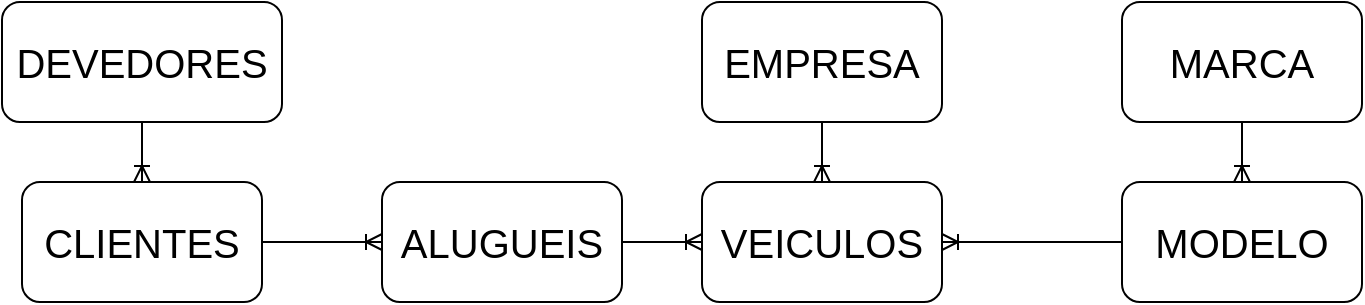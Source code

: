 <mxfile version="11.0.7" type="device"><diagram id="qBPLDYAX2U-7rexPboje" name="Conceitual"><mxGraphModel dx="1182" dy="597" grid="1" gridSize="10" guides="1" tooltips="1" connect="1" arrows="1" fold="1" page="1" pageScale="1" pageWidth="827" pageHeight="1169" math="0" shadow="0"><root><mxCell id="0"/><mxCell id="1" parent="0"/><mxCell id="7PlXuBee8EFRYJPHUJ_P-1" value="EMPRESA" style="rounded=1;whiteSpace=wrap;html=1;fontSize=20;" vertex="1" parent="1"><mxGeometry x="390" width="120" height="60" as="geometry"/></mxCell><mxCell id="7PlXuBee8EFRYJPHUJ_P-2" value="" style="fontSize=12;html=1;endArrow=ERoneToMany;exitX=0.5;exitY=1;exitDx=0;exitDy=0;entryX=0.5;entryY=0;entryDx=0;entryDy=0;elbow=vertical;" edge="1" parent="1" source="7PlXuBee8EFRYJPHUJ_P-1" target="7PlXuBee8EFRYJPHUJ_P-3"><mxGeometry width="100" height="100" relative="1" as="geometry"><mxPoint x="350" y="200" as="sourcePoint"/><mxPoint x="450" y="100" as="targetPoint"/></mxGeometry></mxCell><mxCell id="7PlXuBee8EFRYJPHUJ_P-3" value="VEICULOS" style="rounded=1;whiteSpace=wrap;html=1;fontSize=20;" vertex="1" parent="1"><mxGeometry x="390" y="90" width="120" height="60" as="geometry"/></mxCell><mxCell id="7PlXuBee8EFRYJPHUJ_P-4" value="ALUGUEIS&lt;br&gt;" style="rounded=1;whiteSpace=wrap;html=1;fontSize=20;" vertex="1" parent="1"><mxGeometry x="230" y="90" width="120" height="60" as="geometry"/></mxCell><mxCell id="7PlXuBee8EFRYJPHUJ_P-5" value="CLIENTES" style="rounded=1;whiteSpace=wrap;html=1;fontSize=20;" vertex="1" parent="1"><mxGeometry x="50" y="90" width="120" height="60" as="geometry"/></mxCell><mxCell id="7PlXuBee8EFRYJPHUJ_P-6" value="MODELO" style="rounded=1;whiteSpace=wrap;html=1;fontSize=20;" vertex="1" parent="1"><mxGeometry x="600" y="90" width="120" height="60" as="geometry"/></mxCell><mxCell id="7PlXuBee8EFRYJPHUJ_P-7" value="MARCA" style="rounded=1;whiteSpace=wrap;html=1;fontSize=20;" vertex="1" parent="1"><mxGeometry x="600" width="120" height="60" as="geometry"/></mxCell><mxCell id="7PlXuBee8EFRYJPHUJ_P-8" value="DEVEDORES" style="rounded=1;whiteSpace=wrap;html=1;fontSize=20;" vertex="1" parent="1"><mxGeometry x="40" width="140" height="60" as="geometry"/></mxCell><mxCell id="7PlXuBee8EFRYJPHUJ_P-9" value="" style="fontSize=12;html=1;endArrow=ERoneToMany;entryX=0;entryY=0.5;entryDx=0;entryDy=0;" edge="1" parent="1" target="7PlXuBee8EFRYJPHUJ_P-4"><mxGeometry width="100" height="100" relative="1" as="geometry"><mxPoint x="170" y="120" as="sourcePoint"/><mxPoint x="580" y="150" as="targetPoint"/></mxGeometry></mxCell><mxCell id="7PlXuBee8EFRYJPHUJ_P-10" value="" style="fontSize=12;html=1;endArrow=ERoneToMany;exitX=1;exitY=0.5;exitDx=0;exitDy=0;entryX=0;entryY=0.5;entryDx=0;entryDy=0;" edge="1" parent="1" source="7PlXuBee8EFRYJPHUJ_P-4" target="7PlXuBee8EFRYJPHUJ_P-3"><mxGeometry width="100" height="100" relative="1" as="geometry"><mxPoint x="590" y="340" as="sourcePoint"/><mxPoint x="413" y="274" as="targetPoint"/></mxGeometry></mxCell><mxCell id="7PlXuBee8EFRYJPHUJ_P-11" value="" style="fontSize=12;html=1;endArrow=ERoneToMany;entryX=0.5;entryY=0;entryDx=0;entryDy=0;exitX=0.5;exitY=1;exitDx=0;exitDy=0;" edge="1" parent="1" source="7PlXuBee8EFRYJPHUJ_P-7" target="7PlXuBee8EFRYJPHUJ_P-6"><mxGeometry width="100" height="100" relative="1" as="geometry"><mxPoint x="300" y="400" as="sourcePoint"/><mxPoint x="400" y="300" as="targetPoint"/></mxGeometry></mxCell><mxCell id="7PlXuBee8EFRYJPHUJ_P-12" value="" style="fontSize=12;html=1;endArrow=ERoneToMany;exitX=0.5;exitY=1;exitDx=0;exitDy=0;entryX=0.5;entryY=0;entryDx=0;entryDy=0;" edge="1" parent="1" source="7PlXuBee8EFRYJPHUJ_P-8" target="7PlXuBee8EFRYJPHUJ_P-5"><mxGeometry width="100" height="100" relative="1" as="geometry"><mxPoint x="20" y="470" as="sourcePoint"/><mxPoint x="120" y="370" as="targetPoint"/></mxGeometry></mxCell><mxCell id="7PlXuBee8EFRYJPHUJ_P-14" value="" style="fontSize=12;html=1;endArrow=ERoneToMany;exitX=0;exitY=0.5;exitDx=0;exitDy=0;elbow=vertical;entryX=1;entryY=0.5;entryDx=0;entryDy=0;" edge="1" parent="1" source="7PlXuBee8EFRYJPHUJ_P-6" target="7PlXuBee8EFRYJPHUJ_P-3"><mxGeometry width="100" height="100" relative="1" as="geometry"><mxPoint x="420" y="380" as="sourcePoint"/><mxPoint x="413" y="210" as="targetPoint"/></mxGeometry></mxCell><mxCell id="7PlXuBee8EFRYJPHUJ_P-20" style="edgeStyle=none;rounded=0;orthogonalLoop=1;jettySize=auto;html=1;exitX=1;exitY=0.5;exitDx=0;exitDy=0;fontSize=20;" edge="1" parent="1" source="7PlXuBee8EFRYJPHUJ_P-5" target="7PlXuBee8EFRYJPHUJ_P-5"><mxGeometry relative="1" as="geometry"/></mxCell></root></mxGraphModel></diagram><diagram id="f_DiHwuIHELPTcrxPigT" name="Logico"><mxGraphModel dx="1182" dy="597" grid="1" gridSize="10" guides="1" tooltips="1" connect="1" arrows="1" fold="1" page="1" pageScale="1" pageWidth="827" pageHeight="1169" math="0" shadow="0"><root><mxCell id="gKcDZoohsPB1lRexeDv3-0"/><mxCell id="gKcDZoohsPB1lRexeDv3-1" parent="gKcDZoohsPB1lRexeDv3-0"/><mxCell id="gKcDZoohsPB1lRexeDv3-2" value="Empresas" style="swimlane;fontStyle=0;childLayout=stackLayout;horizontal=1;startSize=26;fillColor=#e0e0e0;horizontalStack=0;resizeParent=1;resizeParentMax=0;resizeLast=0;collapsible=1;marginBottom=0;swimlaneFillColor=#ffffff;align=center;fontSize=14;" vertex="1" parent="gKcDZoohsPB1lRexeDv3-1"><mxGeometry width="160" height="144" as="geometry"><mxRectangle width="100" height="26" as="alternateBounds"/></mxGeometry></mxCell><mxCell id="gKcDZoohsPB1lRexeDv3-3" value="IdEmpresa: int" style="shape=partialRectangle;top=0;left=0;right=0;bottom=1;align=left;verticalAlign=middle;fillColor=none;spacingLeft=34;spacingRight=4;overflow=hidden;rotatable=0;points=[[0,0.5],[1,0.5]];portConstraint=eastwest;dropTarget=0;fontStyle=5;fontSize=12;" vertex="1" parent="gKcDZoohsPB1lRexeDv3-2"><mxGeometry y="26" width="160" height="30" as="geometry"/></mxCell><mxCell id="gKcDZoohsPB1lRexeDv3-4" value="PK" style="shape=partialRectangle;top=0;left=0;bottom=0;fillColor=none;align=left;verticalAlign=middle;spacingLeft=4;spacingRight=4;overflow=hidden;rotatable=0;points=[];portConstraint=eastwest;part=1;fontSize=12;" vertex="1" connectable="0" parent="gKcDZoohsPB1lRexeDv3-3"><mxGeometry width="30" height="30" as="geometry"/></mxCell><mxCell id="gKcDZoohsPB1lRexeDv3-5" value="Nome: string" style="shape=partialRectangle;top=0;left=0;right=0;bottom=0;align=left;verticalAlign=top;fillColor=none;spacingLeft=34;spacingRight=4;overflow=hidden;rotatable=0;points=[[0,0.5],[1,0.5]];portConstraint=eastwest;dropTarget=0;fontSize=12;" vertex="1" parent="gKcDZoohsPB1lRexeDv3-2"><mxGeometry y="56" width="160" height="26" as="geometry"/></mxCell><mxCell id="gKcDZoohsPB1lRexeDv3-6" value="" style="shape=partialRectangle;top=0;left=0;bottom=0;fillColor=none;align=left;verticalAlign=top;spacingLeft=4;spacingRight=4;overflow=hidden;rotatable=0;points=[];portConstraint=eastwest;part=1;fontSize=12;" vertex="1" connectable="0" parent="gKcDZoohsPB1lRexeDv3-5"><mxGeometry width="30" height="26" as="geometry"/></mxCell><mxCell id="gKcDZoohsPB1lRexeDv3-7" value="Endereço: string" style="shape=partialRectangle;top=0;left=0;right=0;bottom=0;align=left;verticalAlign=top;fillColor=none;spacingLeft=34;spacingRight=4;overflow=hidden;rotatable=0;points=[[0,0.5],[1,0.5]];portConstraint=eastwest;dropTarget=0;fontSize=12;" vertex="1" parent="gKcDZoohsPB1lRexeDv3-2"><mxGeometry y="82" width="160" height="26" as="geometry"/></mxCell><mxCell id="gKcDZoohsPB1lRexeDv3-8" value="" style="shape=partialRectangle;top=0;left=0;bottom=0;fillColor=none;align=left;verticalAlign=top;spacingLeft=4;spacingRight=4;overflow=hidden;rotatable=0;points=[];portConstraint=eastwest;part=1;fontSize=12;" vertex="1" connectable="0" parent="gKcDZoohsPB1lRexeDv3-7"><mxGeometry width="30" height="26" as="geometry"/></mxCell><mxCell id="gKcDZoohsPB1lRexeDv3-9" value="Estado: string&#10;" style="shape=partialRectangle;top=0;left=0;right=0;bottom=0;align=left;verticalAlign=top;fillColor=none;spacingLeft=34;spacingRight=4;overflow=hidden;rotatable=0;points=[[0,0.5],[1,0.5]];portConstraint=eastwest;dropTarget=0;fontSize=12;" vertex="1" parent="gKcDZoohsPB1lRexeDv3-2"><mxGeometry y="108" width="160" height="26" as="geometry"/></mxCell><mxCell id="gKcDZoohsPB1lRexeDv3-10" value="" style="shape=partialRectangle;top=0;left=0;bottom=0;fillColor=none;align=left;verticalAlign=top;spacingLeft=4;spacingRight=4;overflow=hidden;rotatable=0;points=[];portConstraint=eastwest;part=1;fontSize=12;" vertex="1" connectable="0" parent="gKcDZoohsPB1lRexeDv3-9"><mxGeometry width="30" height="26" as="geometry"/></mxCell><mxCell id="gKcDZoohsPB1lRexeDv3-11" value="" style="shape=partialRectangle;top=0;left=0;right=0;bottom=0;align=left;verticalAlign=top;fillColor=none;spacingLeft=34;spacingRight=4;overflow=hidden;rotatable=0;points=[[0,0.5],[1,0.5]];portConstraint=eastwest;dropTarget=0;fontSize=12;" vertex="1" parent="gKcDZoohsPB1lRexeDv3-2"><mxGeometry y="134" width="160" height="10" as="geometry"/></mxCell><mxCell id="gKcDZoohsPB1lRexeDv3-12" value="" style="shape=partialRectangle;top=0;left=0;bottom=0;fillColor=none;align=left;verticalAlign=top;spacingLeft=4;spacingRight=4;overflow=hidden;rotatable=0;points=[];portConstraint=eastwest;part=1;fontSize=12;" vertex="1" connectable="0" parent="gKcDZoohsPB1lRexeDv3-11"><mxGeometry width="30" height="10" as="geometry"/></mxCell><mxCell id="gKcDZoohsPB1lRexeDv3-13" value="Clientes" style="swimlane;fontStyle=0;childLayout=stackLayout;horizontal=1;startSize=26;fillColor=#e0e0e0;horizontalStack=0;resizeParent=1;resizeParentMax=0;resizeLast=0;collapsible=1;marginBottom=0;swimlaneFillColor=#ffffff;align=center;fontSize=14;" vertex="1" parent="gKcDZoohsPB1lRexeDv3-1"><mxGeometry x="200" width="160" height="144" as="geometry"/></mxCell><mxCell id="gKcDZoohsPB1lRexeDv3-14" value="IdCliente: int" style="shape=partialRectangle;top=0;left=0;right=0;bottom=1;align=left;verticalAlign=middle;fillColor=none;spacingLeft=34;spacingRight=4;overflow=hidden;rotatable=0;points=[[0,0.5],[1,0.5]];portConstraint=eastwest;dropTarget=0;fontStyle=5;fontSize=12;" vertex="1" parent="gKcDZoohsPB1lRexeDv3-13"><mxGeometry y="26" width="160" height="30" as="geometry"/></mxCell><mxCell id="gKcDZoohsPB1lRexeDv3-15" value="PK" style="shape=partialRectangle;top=0;left=0;bottom=0;fillColor=none;align=left;verticalAlign=middle;spacingLeft=4;spacingRight=4;overflow=hidden;rotatable=0;points=[];portConstraint=eastwest;part=1;fontSize=12;" vertex="1" connectable="0" parent="gKcDZoohsPB1lRexeDv3-14"><mxGeometry width="30" height="30" as="geometry"/></mxCell><mxCell id="gKcDZoohsPB1lRexeDv3-16" value="Nome: string" style="shape=partialRectangle;top=0;left=0;right=0;bottom=0;align=left;verticalAlign=top;fillColor=none;spacingLeft=34;spacingRight=4;overflow=hidden;rotatable=0;points=[[0,0.5],[1,0.5]];portConstraint=eastwest;dropTarget=0;fontSize=12;" vertex="1" parent="gKcDZoohsPB1lRexeDv3-13"><mxGeometry y="56" width="160" height="26" as="geometry"/></mxCell><mxCell id="gKcDZoohsPB1lRexeDv3-17" value="" style="shape=partialRectangle;top=0;left=0;bottom=0;fillColor=none;align=left;verticalAlign=top;spacingLeft=4;spacingRight=4;overflow=hidden;rotatable=0;points=[];portConstraint=eastwest;part=1;fontSize=12;" vertex="1" connectable="0" parent="gKcDZoohsPB1lRexeDv3-16"><mxGeometry width="30" height="26" as="geometry"/></mxCell><mxCell id="gKcDZoohsPB1lRexeDv3-18" value="CPF: int" style="shape=partialRectangle;top=0;left=0;right=0;bottom=0;align=left;verticalAlign=top;fillColor=none;spacingLeft=34;spacingRight=4;overflow=hidden;rotatable=0;points=[[0,0.5],[1,0.5]];portConstraint=eastwest;dropTarget=0;fontSize=12;" vertex="1" parent="gKcDZoohsPB1lRexeDv3-13"><mxGeometry y="82" width="160" height="26" as="geometry"/></mxCell><mxCell id="gKcDZoohsPB1lRexeDv3-19" value="" style="shape=partialRectangle;top=0;left=0;bottom=0;fillColor=none;align=left;verticalAlign=top;spacingLeft=4;spacingRight=4;overflow=hidden;rotatable=0;points=[];portConstraint=eastwest;part=1;fontSize=12;" vertex="1" connectable="0" parent="gKcDZoohsPB1lRexeDv3-18"><mxGeometry width="30" height="26" as="geometry"/></mxCell><mxCell id="gKcDZoohsPB1lRexeDv3-20" value="Contato: int" style="shape=partialRectangle;top=0;left=0;right=0;bottom=0;align=left;verticalAlign=top;fillColor=none;spacingLeft=34;spacingRight=4;overflow=hidden;rotatable=0;points=[[0,0.5],[1,0.5]];portConstraint=eastwest;dropTarget=0;fontSize=12;" vertex="1" parent="gKcDZoohsPB1lRexeDv3-13"><mxGeometry y="108" width="160" height="26" as="geometry"/></mxCell><mxCell id="gKcDZoohsPB1lRexeDv3-21" value="" style="shape=partialRectangle;top=0;left=0;bottom=0;fillColor=none;align=left;verticalAlign=top;spacingLeft=4;spacingRight=4;overflow=hidden;rotatable=0;points=[];portConstraint=eastwest;part=1;fontSize=12;" vertex="1" connectable="0" parent="gKcDZoohsPB1lRexeDv3-20"><mxGeometry width="30" height="26" as="geometry"/></mxCell><mxCell id="gKcDZoohsPB1lRexeDv3-22" value="" style="shape=partialRectangle;top=0;left=0;right=0;bottom=0;align=left;verticalAlign=top;fillColor=none;spacingLeft=34;spacingRight=4;overflow=hidden;rotatable=0;points=[[0,0.5],[1,0.5]];portConstraint=eastwest;dropTarget=0;fontSize=12;" vertex="1" parent="gKcDZoohsPB1lRexeDv3-13"><mxGeometry y="134" width="160" height="10" as="geometry"/></mxCell><mxCell id="gKcDZoohsPB1lRexeDv3-23" value="" style="shape=partialRectangle;top=0;left=0;bottom=0;fillColor=none;align=left;verticalAlign=top;spacingLeft=4;spacingRight=4;overflow=hidden;rotatable=0;points=[];portConstraint=eastwest;part=1;fontSize=12;" vertex="1" connectable="0" parent="gKcDZoohsPB1lRexeDv3-22"><mxGeometry width="30" height="10" as="geometry"/></mxCell><mxCell id="gKcDZoohsPB1lRexeDv3-24" value="Clientes" style="swimlane;fontStyle=0;childLayout=stackLayout;horizontal=1;startSize=26;fillColor=#e0e0e0;horizontalStack=0;resizeParent=1;resizeParentMax=0;resizeLast=0;collapsible=1;marginBottom=0;swimlaneFillColor=#ffffff;align=center;fontSize=14;" vertex="1" parent="gKcDZoohsPB1lRexeDv3-1"><mxGeometry x="400" width="160" height="92" as="geometry"/></mxCell><mxCell id="gKcDZoohsPB1lRexeDv3-25" value="IdMarca: int" style="shape=partialRectangle;top=0;left=0;right=0;bottom=1;align=left;verticalAlign=middle;fillColor=none;spacingLeft=34;spacingRight=4;overflow=hidden;rotatable=0;points=[[0,0.5],[1,0.5]];portConstraint=eastwest;dropTarget=0;fontStyle=5;fontSize=12;" vertex="1" parent="gKcDZoohsPB1lRexeDv3-24"><mxGeometry y="26" width="160" height="30" as="geometry"/></mxCell><mxCell id="gKcDZoohsPB1lRexeDv3-26" value="PK" style="shape=partialRectangle;top=0;left=0;bottom=0;fillColor=none;align=left;verticalAlign=middle;spacingLeft=4;spacingRight=4;overflow=hidden;rotatable=0;points=[];portConstraint=eastwest;part=1;fontSize=12;" vertex="1" connectable="0" parent="gKcDZoohsPB1lRexeDv3-25"><mxGeometry width="30" height="30" as="geometry"/></mxCell><mxCell id="gKcDZoohsPB1lRexeDv3-27" value="Nome: string" style="shape=partialRectangle;top=0;left=0;right=0;bottom=0;align=left;verticalAlign=top;fillColor=none;spacingLeft=34;spacingRight=4;overflow=hidden;rotatable=0;points=[[0,0.5],[1,0.5]];portConstraint=eastwest;dropTarget=0;fontSize=12;" vertex="1" parent="gKcDZoohsPB1lRexeDv3-24"><mxGeometry y="56" width="160" height="26" as="geometry"/></mxCell><mxCell id="gKcDZoohsPB1lRexeDv3-28" value="" style="shape=partialRectangle;top=0;left=0;bottom=0;fillColor=none;align=left;verticalAlign=top;spacingLeft=4;spacingRight=4;overflow=hidden;rotatable=0;points=[];portConstraint=eastwest;part=1;fontSize=12;" vertex="1" connectable="0" parent="gKcDZoohsPB1lRexeDv3-27"><mxGeometry width="30" height="26" as="geometry"/></mxCell><mxCell id="gKcDZoohsPB1lRexeDv3-33" value="" style="shape=partialRectangle;top=0;left=0;right=0;bottom=0;align=left;verticalAlign=top;fillColor=none;spacingLeft=34;spacingRight=4;overflow=hidden;rotatable=0;points=[[0,0.5],[1,0.5]];portConstraint=eastwest;dropTarget=0;fontSize=12;" vertex="1" parent="gKcDZoohsPB1lRexeDv3-24"><mxGeometry y="82" width="160" height="10" as="geometry"/></mxCell><mxCell id="gKcDZoohsPB1lRexeDv3-34" value="" style="shape=partialRectangle;top=0;left=0;bottom=0;fillColor=none;align=left;verticalAlign=top;spacingLeft=4;spacingRight=4;overflow=hidden;rotatable=0;points=[];portConstraint=eastwest;part=1;fontSize=12;" vertex="1" connectable="0" parent="gKcDZoohsPB1lRexeDv3-33"><mxGeometry width="30" height="10" as="geometry"/></mxCell><mxCell id="gKcDZoohsPB1lRexeDv3-35" value="Modelos" style="swimlane;fontStyle=0;childLayout=stackLayout;horizontal=1;startSize=26;fillColor=#e0e0e0;horizontalStack=0;resizeParent=1;resizeParentMax=0;resizeLast=0;collapsible=1;marginBottom=0;swimlaneFillColor=#ffffff;align=center;fontSize=14;" vertex="1" parent="gKcDZoohsPB1lRexeDv3-1"><mxGeometry x="600" width="160" height="122" as="geometry"/></mxCell><mxCell id="gKcDZoohsPB1lRexeDv3-36" value="IdModelo: int" style="shape=partialRectangle;top=0;left=0;right=0;bottom=1;align=left;verticalAlign=middle;fillColor=none;spacingLeft=34;spacingRight=4;overflow=hidden;rotatable=0;points=[[0,0.5],[1,0.5]];portConstraint=eastwest;dropTarget=0;fontStyle=5;fontSize=12;" vertex="1" parent="gKcDZoohsPB1lRexeDv3-35"><mxGeometry y="26" width="160" height="30" as="geometry"/></mxCell><mxCell id="gKcDZoohsPB1lRexeDv3-37" value="PK" style="shape=partialRectangle;top=0;left=0;bottom=0;fillColor=none;align=left;verticalAlign=middle;spacingLeft=4;spacingRight=4;overflow=hidden;rotatable=0;points=[];portConstraint=eastwest;part=1;fontSize=12;" vertex="1" connectable="0" parent="gKcDZoohsPB1lRexeDv3-36"><mxGeometry width="30" height="30" as="geometry"/></mxCell><mxCell id="gKcDZoohsPB1lRexeDv3-46" value="IdMarca: int" style="shape=partialRectangle;top=0;left=0;right=0;bottom=1;align=left;verticalAlign=middle;fillColor=none;spacingLeft=34;spacingRight=4;overflow=hidden;rotatable=0;points=[[0,0.5],[1,0.5]];portConstraint=eastwest;dropTarget=0;fontStyle=5;fontSize=12;" vertex="1" parent="gKcDZoohsPB1lRexeDv3-35"><mxGeometry y="56" width="160" height="30" as="geometry"/></mxCell><mxCell id="gKcDZoohsPB1lRexeDv3-47" value="FK" style="shape=partialRectangle;top=0;left=0;bottom=0;fillColor=none;align=left;verticalAlign=middle;spacingLeft=4;spacingRight=4;overflow=hidden;rotatable=0;points=[];portConstraint=eastwest;part=1;fontSize=12;" vertex="1" connectable="0" parent="gKcDZoohsPB1lRexeDv3-46"><mxGeometry width="30" height="30" as="geometry"/></mxCell><mxCell id="gKcDZoohsPB1lRexeDv3-38" value="Nome: string&#10;" style="shape=partialRectangle;top=0;left=0;right=0;bottom=0;align=left;verticalAlign=top;fillColor=none;spacingLeft=34;spacingRight=4;overflow=hidden;rotatable=0;points=[[0,0.5],[1,0.5]];portConstraint=eastwest;dropTarget=0;fontSize=12;" vertex="1" parent="gKcDZoohsPB1lRexeDv3-35"><mxGeometry y="86" width="160" height="26" as="geometry"/></mxCell><mxCell id="gKcDZoohsPB1lRexeDv3-39" value="" style="shape=partialRectangle;top=0;left=0;bottom=0;fillColor=none;align=left;verticalAlign=top;spacingLeft=4;spacingRight=4;overflow=hidden;rotatable=0;points=[];portConstraint=eastwest;part=1;fontSize=12;" vertex="1" connectable="0" parent="gKcDZoohsPB1lRexeDv3-38"><mxGeometry width="30" height="26" as="geometry"/></mxCell><mxCell id="gKcDZoohsPB1lRexeDv3-44" value="" style="shape=partialRectangle;top=0;left=0;right=0;bottom=0;align=left;verticalAlign=top;fillColor=none;spacingLeft=34;spacingRight=4;overflow=hidden;rotatable=0;points=[[0,0.5],[1,0.5]];portConstraint=eastwest;dropTarget=0;fontSize=12;" vertex="1" parent="gKcDZoohsPB1lRexeDv3-35"><mxGeometry y="112" width="160" height="10" as="geometry"/></mxCell><mxCell id="gKcDZoohsPB1lRexeDv3-45" value="" style="shape=partialRectangle;top=0;left=0;bottom=0;fillColor=none;align=left;verticalAlign=top;spacingLeft=4;spacingRight=4;overflow=hidden;rotatable=0;points=[];portConstraint=eastwest;part=1;fontSize=12;" vertex="1" connectable="0" parent="gKcDZoohsPB1lRexeDv3-44"><mxGeometry width="30" height="10" as="geometry"/></mxCell><mxCell id="P-gO2b_c_q8LxtDY7Puf-0" value="Veiculos" style="swimlane;fontStyle=0;childLayout=stackLayout;horizontal=1;startSize=26;fillColor=#e0e0e0;horizontalStack=0;resizeParent=1;resizeParentMax=0;resizeLast=0;collapsible=1;marginBottom=0;swimlaneFillColor=#ffffff;align=center;fontSize=14;" vertex="1" parent="gKcDZoohsPB1lRexeDv3-1"><mxGeometry y="180" width="190" height="178" as="geometry"/></mxCell><mxCell id="P-gO2b_c_q8LxtDY7Puf-1" value="IdVeiculo: int" style="shape=partialRectangle;top=0;left=0;right=0;bottom=1;align=left;verticalAlign=middle;fillColor=none;spacingLeft=34;spacingRight=4;overflow=hidden;rotatable=0;points=[[0,0.5],[1,0.5]];portConstraint=eastwest;dropTarget=0;fontStyle=5;fontSize=12;" vertex="1" parent="P-gO2b_c_q8LxtDY7Puf-0"><mxGeometry y="26" width="190" height="30" as="geometry"/></mxCell><mxCell id="P-gO2b_c_q8LxtDY7Puf-2" value="PK" style="shape=partialRectangle;top=0;left=0;bottom=0;fillColor=none;align=left;verticalAlign=middle;spacingLeft=4;spacingRight=4;overflow=hidden;rotatable=0;points=[];portConstraint=eastwest;part=1;fontSize=12;" vertex="1" connectable="0" parent="P-gO2b_c_q8LxtDY7Puf-1"><mxGeometry width="30" height="30" as="geometry"/></mxCell><mxCell id="P-gO2b_c_q8LxtDY7Puf-11" value="IdModelo: int" style="shape=partialRectangle;top=0;left=0;right=0;bottom=1;align=left;verticalAlign=middle;fillColor=none;spacingLeft=34;spacingRight=4;overflow=hidden;rotatable=0;points=[[0,0.5],[1,0.5]];portConstraint=eastwest;dropTarget=0;fontStyle=5;fontSize=12;" vertex="1" parent="P-gO2b_c_q8LxtDY7Puf-0"><mxGeometry y="56" width="190" height="30" as="geometry"/></mxCell><mxCell id="P-gO2b_c_q8LxtDY7Puf-12" value="FK" style="shape=partialRectangle;top=0;left=0;bottom=0;fillColor=none;align=left;verticalAlign=middle;spacingLeft=4;spacingRight=4;overflow=hidden;rotatable=0;points=[];portConstraint=eastwest;part=1;fontSize=12;" vertex="1" connectable="0" parent="P-gO2b_c_q8LxtDY7Puf-11"><mxGeometry width="30" height="30" as="geometry"/></mxCell><mxCell id="P-gO2b_c_q8LxtDY7Puf-3" value="IdEmpresa: int" style="shape=partialRectangle;top=0;left=0;right=0;bottom=1;align=left;verticalAlign=middle;fillColor=none;spacingLeft=34;spacingRight=4;overflow=hidden;rotatable=0;points=[[0,0.5],[1,0.5]];portConstraint=eastwest;dropTarget=0;fontStyle=5;fontSize=12;" vertex="1" parent="P-gO2b_c_q8LxtDY7Puf-0"><mxGeometry y="86" width="190" height="30" as="geometry"/></mxCell><mxCell id="P-gO2b_c_q8LxtDY7Puf-4" value="FK" style="shape=partialRectangle;top=0;left=0;bottom=0;fillColor=none;align=left;verticalAlign=middle;spacingLeft=4;spacingRight=4;overflow=hidden;rotatable=0;points=[];portConstraint=eastwest;part=1;fontSize=12;" vertex="1" connectable="0" parent="P-gO2b_c_q8LxtDY7Puf-3"><mxGeometry width="30" height="30" as="geometry"/></mxCell><mxCell id="P-gO2b_c_q8LxtDY7Puf-5" value="AnoDeFabricacao:datetime" style="shape=partialRectangle;top=0;left=0;right=0;bottom=0;align=left;verticalAlign=top;fillColor=none;spacingLeft=34;spacingRight=4;overflow=hidden;rotatable=0;points=[[0,0.5],[1,0.5]];portConstraint=eastwest;dropTarget=0;fontSize=12;" vertex="1" parent="P-gO2b_c_q8LxtDY7Puf-0"><mxGeometry y="116" width="190" height="26" as="geometry"/></mxCell><mxCell id="P-gO2b_c_q8LxtDY7Puf-6" value="" style="shape=partialRectangle;top=0;left=0;bottom=0;fillColor=none;align=left;verticalAlign=top;spacingLeft=4;spacingRight=4;overflow=hidden;rotatable=0;points=[];portConstraint=eastwest;part=1;fontSize=12;" vertex="1" connectable="0" parent="P-gO2b_c_q8LxtDY7Puf-5"><mxGeometry width="30" height="26" as="geometry"/></mxCell><mxCell id="P-gO2b_c_q8LxtDY7Puf-9" value="Placa: string&#10;" style="shape=partialRectangle;top=0;left=0;right=0;bottom=0;align=left;verticalAlign=top;fillColor=none;spacingLeft=34;spacingRight=4;overflow=hidden;rotatable=0;points=[[0,0.5],[1,0.5]];portConstraint=eastwest;dropTarget=0;fontSize=12;" vertex="1" parent="P-gO2b_c_q8LxtDY7Puf-0"><mxGeometry y="142" width="190" height="26" as="geometry"/></mxCell><mxCell id="P-gO2b_c_q8LxtDY7Puf-10" value="" style="shape=partialRectangle;top=0;left=0;bottom=0;fillColor=none;align=left;verticalAlign=top;spacingLeft=4;spacingRight=4;overflow=hidden;rotatable=0;points=[];portConstraint=eastwest;part=1;fontSize=12;" vertex="1" connectable="0" parent="P-gO2b_c_q8LxtDY7Puf-9"><mxGeometry width="30" height="26" as="geometry"/></mxCell><mxCell id="P-gO2b_c_q8LxtDY7Puf-7" value="" style="shape=partialRectangle;top=0;left=0;right=0;bottom=0;align=left;verticalAlign=top;fillColor=none;spacingLeft=34;spacingRight=4;overflow=hidden;rotatable=0;points=[[0,0.5],[1,0.5]];portConstraint=eastwest;dropTarget=0;fontSize=12;" vertex="1" parent="P-gO2b_c_q8LxtDY7Puf-0"><mxGeometry y="168" width="190" height="10" as="geometry"/></mxCell><mxCell id="P-gO2b_c_q8LxtDY7Puf-8" value="" style="shape=partialRectangle;top=0;left=0;bottom=0;fillColor=none;align=left;verticalAlign=top;spacingLeft=4;spacingRight=4;overflow=hidden;rotatable=0;points=[];portConstraint=eastwest;part=1;fontSize=12;" vertex="1" connectable="0" parent="P-gO2b_c_q8LxtDY7Puf-7"><mxGeometry width="30" height="10" as="geometry"/></mxCell><mxCell id="P-gO2b_c_q8LxtDY7Puf-13" value="Alugueis" style="swimlane;fontStyle=0;childLayout=stackLayout;horizontal=1;startSize=26;fillColor=#e0e0e0;horizontalStack=0;resizeParent=1;resizeParentMax=0;resizeLast=0;collapsible=1;marginBottom=0;swimlaneFillColor=#ffffff;align=center;fontSize=14;" vertex="1" parent="gKcDZoohsPB1lRexeDv3-1"><mxGeometry x="240" y="180" width="190" height="204" as="geometry"/></mxCell><mxCell id="P-gO2b_c_q8LxtDY7Puf-16" value="IdAluguel: int" style="shape=partialRectangle;top=0;left=0;right=0;bottom=1;align=left;verticalAlign=middle;fillColor=none;spacingLeft=34;spacingRight=4;overflow=hidden;rotatable=0;points=[[0,0.5],[1,0.5]];portConstraint=eastwest;dropTarget=0;fontStyle=5;fontSize=12;" vertex="1" parent="P-gO2b_c_q8LxtDY7Puf-13"><mxGeometry y="26" width="190" height="30" as="geometry"/></mxCell><mxCell id="P-gO2b_c_q8LxtDY7Puf-17" value="PK" style="shape=partialRectangle;top=0;left=0;bottom=0;fillColor=none;align=left;verticalAlign=middle;spacingLeft=4;spacingRight=4;overflow=hidden;rotatable=0;points=[];portConstraint=eastwest;part=1;fontSize=12;" vertex="1" connectable="0" parent="P-gO2b_c_q8LxtDY7Puf-16"><mxGeometry width="30" height="30" as="geometry"/></mxCell><mxCell id="P-gO2b_c_q8LxtDY7Puf-26" value="IdCliente: int" style="shape=partialRectangle;top=0;left=0;right=0;bottom=1;align=left;verticalAlign=middle;fillColor=none;spacingLeft=34;spacingRight=4;overflow=hidden;rotatable=0;points=[[0,0.5],[1,0.5]];portConstraint=eastwest;dropTarget=0;fontStyle=5;fontSize=12;" vertex="1" parent="P-gO2b_c_q8LxtDY7Puf-13"><mxGeometry y="56" width="190" height="30" as="geometry"/></mxCell><mxCell id="P-gO2b_c_q8LxtDY7Puf-27" value="PK" style="shape=partialRectangle;top=0;left=0;bottom=0;fillColor=none;align=left;verticalAlign=middle;spacingLeft=4;spacingRight=4;overflow=hidden;rotatable=0;points=[];portConstraint=eastwest;part=1;fontSize=12;" vertex="1" connectable="0" parent="P-gO2b_c_q8LxtDY7Puf-26"><mxGeometry width="30" height="30" as="geometry"/></mxCell><mxCell id="P-gO2b_c_q8LxtDY7Puf-14" value="IdVeiculo: int" style="shape=partialRectangle;top=0;left=0;right=0;bottom=1;align=left;verticalAlign=middle;fillColor=none;spacingLeft=34;spacingRight=4;overflow=hidden;rotatable=0;points=[[0,0.5],[1,0.5]];portConstraint=eastwest;dropTarget=0;fontStyle=5;fontSize=12;" vertex="1" parent="P-gO2b_c_q8LxtDY7Puf-13"><mxGeometry y="86" width="190" height="30" as="geometry"/></mxCell><mxCell id="P-gO2b_c_q8LxtDY7Puf-15" value="FK" style="shape=partialRectangle;top=0;left=0;bottom=0;fillColor=none;align=left;verticalAlign=middle;spacingLeft=4;spacingRight=4;overflow=hidden;rotatable=0;points=[];portConstraint=eastwest;part=1;fontSize=12;" vertex="1" connectable="0" parent="P-gO2b_c_q8LxtDY7Puf-14"><mxGeometry width="30" height="30" as="geometry"/></mxCell><mxCell id="P-gO2b_c_q8LxtDY7Puf-28" value="DataDeSaida: datetime" style="shape=partialRectangle;top=0;left=0;right=0;bottom=0;align=left;verticalAlign=top;fillColor=none;spacingLeft=34;spacingRight=4;overflow=hidden;rotatable=0;points=[[0,0.5],[1,0.5]];portConstraint=eastwest;dropTarget=0;fontSize=12;" vertex="1" parent="P-gO2b_c_q8LxtDY7Puf-13"><mxGeometry y="116" width="190" height="26" as="geometry"/></mxCell><mxCell id="P-gO2b_c_q8LxtDY7Puf-29" value="" style="shape=partialRectangle;top=0;left=0;bottom=0;fillColor=none;align=left;verticalAlign=top;spacingLeft=4;spacingRight=4;overflow=hidden;rotatable=0;points=[];portConstraint=eastwest;part=1;fontSize=12;" vertex="1" connectable="0" parent="P-gO2b_c_q8LxtDY7Puf-28"><mxGeometry width="30" height="26" as="geometry"/></mxCell><mxCell id="P-gO2b_c_q8LxtDY7Puf-20" value="DataDeRetorno: datetime" style="shape=partialRectangle;top=0;left=0;right=0;bottom=0;align=left;verticalAlign=top;fillColor=none;spacingLeft=34;spacingRight=4;overflow=hidden;rotatable=0;points=[[0,0.5],[1,0.5]];portConstraint=eastwest;dropTarget=0;fontSize=12;" vertex="1" parent="P-gO2b_c_q8LxtDY7Puf-13"><mxGeometry y="142" width="190" height="26" as="geometry"/></mxCell><mxCell id="P-gO2b_c_q8LxtDY7Puf-21" value="" style="shape=partialRectangle;top=0;left=0;bottom=0;fillColor=none;align=left;verticalAlign=top;spacingLeft=4;spacingRight=4;overflow=hidden;rotatable=0;points=[];portConstraint=eastwest;part=1;fontSize=12;" vertex="1" connectable="0" parent="P-gO2b_c_q8LxtDY7Puf-20"><mxGeometry width="30" height="26" as="geometry"/></mxCell><mxCell id="P-gO2b_c_q8LxtDY7Puf-22" value="Valor: int" style="shape=partialRectangle;top=0;left=0;right=0;bottom=0;align=left;verticalAlign=top;fillColor=none;spacingLeft=34;spacingRight=4;overflow=hidden;rotatable=0;points=[[0,0.5],[1,0.5]];portConstraint=eastwest;dropTarget=0;fontSize=12;" vertex="1" parent="P-gO2b_c_q8LxtDY7Puf-13"><mxGeometry y="168" width="190" height="26" as="geometry"/></mxCell><mxCell id="P-gO2b_c_q8LxtDY7Puf-23" value="" style="shape=partialRectangle;top=0;left=0;bottom=0;fillColor=none;align=left;verticalAlign=top;spacingLeft=4;spacingRight=4;overflow=hidden;rotatable=0;points=[];portConstraint=eastwest;part=1;fontSize=12;" vertex="1" connectable="0" parent="P-gO2b_c_q8LxtDY7Puf-22"><mxGeometry width="30" height="26" as="geometry"/></mxCell><mxCell id="P-gO2b_c_q8LxtDY7Puf-24" value="" style="shape=partialRectangle;top=0;left=0;right=0;bottom=0;align=left;verticalAlign=top;fillColor=none;spacingLeft=34;spacingRight=4;overflow=hidden;rotatable=0;points=[[0,0.5],[1,0.5]];portConstraint=eastwest;dropTarget=0;fontSize=12;" vertex="1" parent="P-gO2b_c_q8LxtDY7Puf-13"><mxGeometry y="194" width="190" height="10" as="geometry"/></mxCell><mxCell id="P-gO2b_c_q8LxtDY7Puf-25" value="" style="shape=partialRectangle;top=0;left=0;bottom=0;fillColor=none;align=left;verticalAlign=top;spacingLeft=4;spacingRight=4;overflow=hidden;rotatable=0;points=[];portConstraint=eastwest;part=1;fontSize=12;" vertex="1" connectable="0" parent="P-gO2b_c_q8LxtDY7Puf-24"><mxGeometry width="30" height="10" as="geometry"/></mxCell><mxCell id="P-gO2b_c_q8LxtDY7Puf-30" value="Devedores" style="swimlane;fontStyle=0;childLayout=stackLayout;horizontal=1;startSize=26;fillColor=#e0e0e0;horizontalStack=0;resizeParent=1;resizeParentMax=0;resizeLast=0;collapsible=1;marginBottom=0;swimlaneFillColor=#ffffff;align=center;fontSize=14;" vertex="1" parent="gKcDZoohsPB1lRexeDv3-1"><mxGeometry x="500" y="180" width="160" height="92" as="geometry"/></mxCell><mxCell id="P-gO2b_c_q8LxtDY7Puf-31" value="IdCliente: int" style="shape=partialRectangle;top=0;left=0;right=0;bottom=1;align=left;verticalAlign=middle;fillColor=none;spacingLeft=34;spacingRight=4;overflow=hidden;rotatable=0;points=[[0,0.5],[1,0.5]];portConstraint=eastwest;dropTarget=0;fontStyle=5;fontSize=12;" vertex="1" parent="P-gO2b_c_q8LxtDY7Puf-30"><mxGeometry y="26" width="160" height="30" as="geometry"/></mxCell><mxCell id="P-gO2b_c_q8LxtDY7Puf-32" value="FK" style="shape=partialRectangle;top=0;left=0;bottom=0;fillColor=none;align=left;verticalAlign=middle;spacingLeft=4;spacingRight=4;overflow=hidden;rotatable=0;points=[];portConstraint=eastwest;part=1;fontSize=12;" vertex="1" connectable="0" parent="P-gO2b_c_q8LxtDY7Puf-31"><mxGeometry width="30" height="30" as="geometry"/></mxCell><mxCell id="P-gO2b_c_q8LxtDY7Puf-33" value="Quantia: int" style="shape=partialRectangle;top=0;left=0;right=0;bottom=0;align=left;verticalAlign=top;fillColor=none;spacingLeft=34;spacingRight=4;overflow=hidden;rotatable=0;points=[[0,0.5],[1,0.5]];portConstraint=eastwest;dropTarget=0;fontSize=12;" vertex="1" parent="P-gO2b_c_q8LxtDY7Puf-30"><mxGeometry y="56" width="160" height="26" as="geometry"/></mxCell><mxCell id="P-gO2b_c_q8LxtDY7Puf-34" value="" style="shape=partialRectangle;top=0;left=0;bottom=0;fillColor=none;align=left;verticalAlign=top;spacingLeft=4;spacingRight=4;overflow=hidden;rotatable=0;points=[];portConstraint=eastwest;part=1;fontSize=12;" vertex="1" connectable="0" parent="P-gO2b_c_q8LxtDY7Puf-33"><mxGeometry width="30" height="26" as="geometry"/></mxCell><mxCell id="P-gO2b_c_q8LxtDY7Puf-35" value="" style="shape=partialRectangle;top=0;left=0;right=0;bottom=0;align=left;verticalAlign=top;fillColor=none;spacingLeft=34;spacingRight=4;overflow=hidden;rotatable=0;points=[[0,0.5],[1,0.5]];portConstraint=eastwest;dropTarget=0;fontSize=12;" vertex="1" parent="P-gO2b_c_q8LxtDY7Puf-30"><mxGeometry y="82" width="160" height="10" as="geometry"/></mxCell><mxCell id="P-gO2b_c_q8LxtDY7Puf-36" value="" style="shape=partialRectangle;top=0;left=0;bottom=0;fillColor=none;align=left;verticalAlign=top;spacingLeft=4;spacingRight=4;overflow=hidden;rotatable=0;points=[];portConstraint=eastwest;part=1;fontSize=12;" vertex="1" connectable="0" parent="P-gO2b_c_q8LxtDY7Puf-35"><mxGeometry width="30" height="10" as="geometry"/></mxCell></root></mxGraphModel></diagram></mxfile>